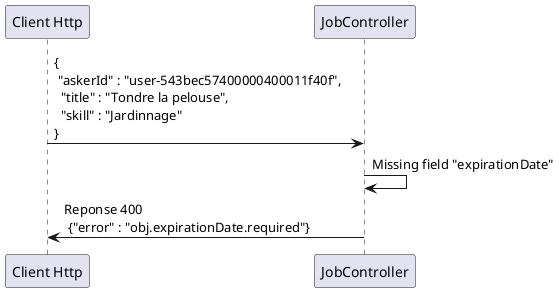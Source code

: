 @startuml

participant "Client Http"
participant JobController

"Client Http"-> JobController : {\n "askerId" : "user-543bec57400000400011f40f",  \n  "title" : "Tondre la pelouse", \n  "skill" : "Jardinnage" \n}

JobController->JobController : Missing field "expirationDate"
JobController -> "Client Http" : Reponse 400  \n {"error" : "obj.expirationDate.required"}

@enduml